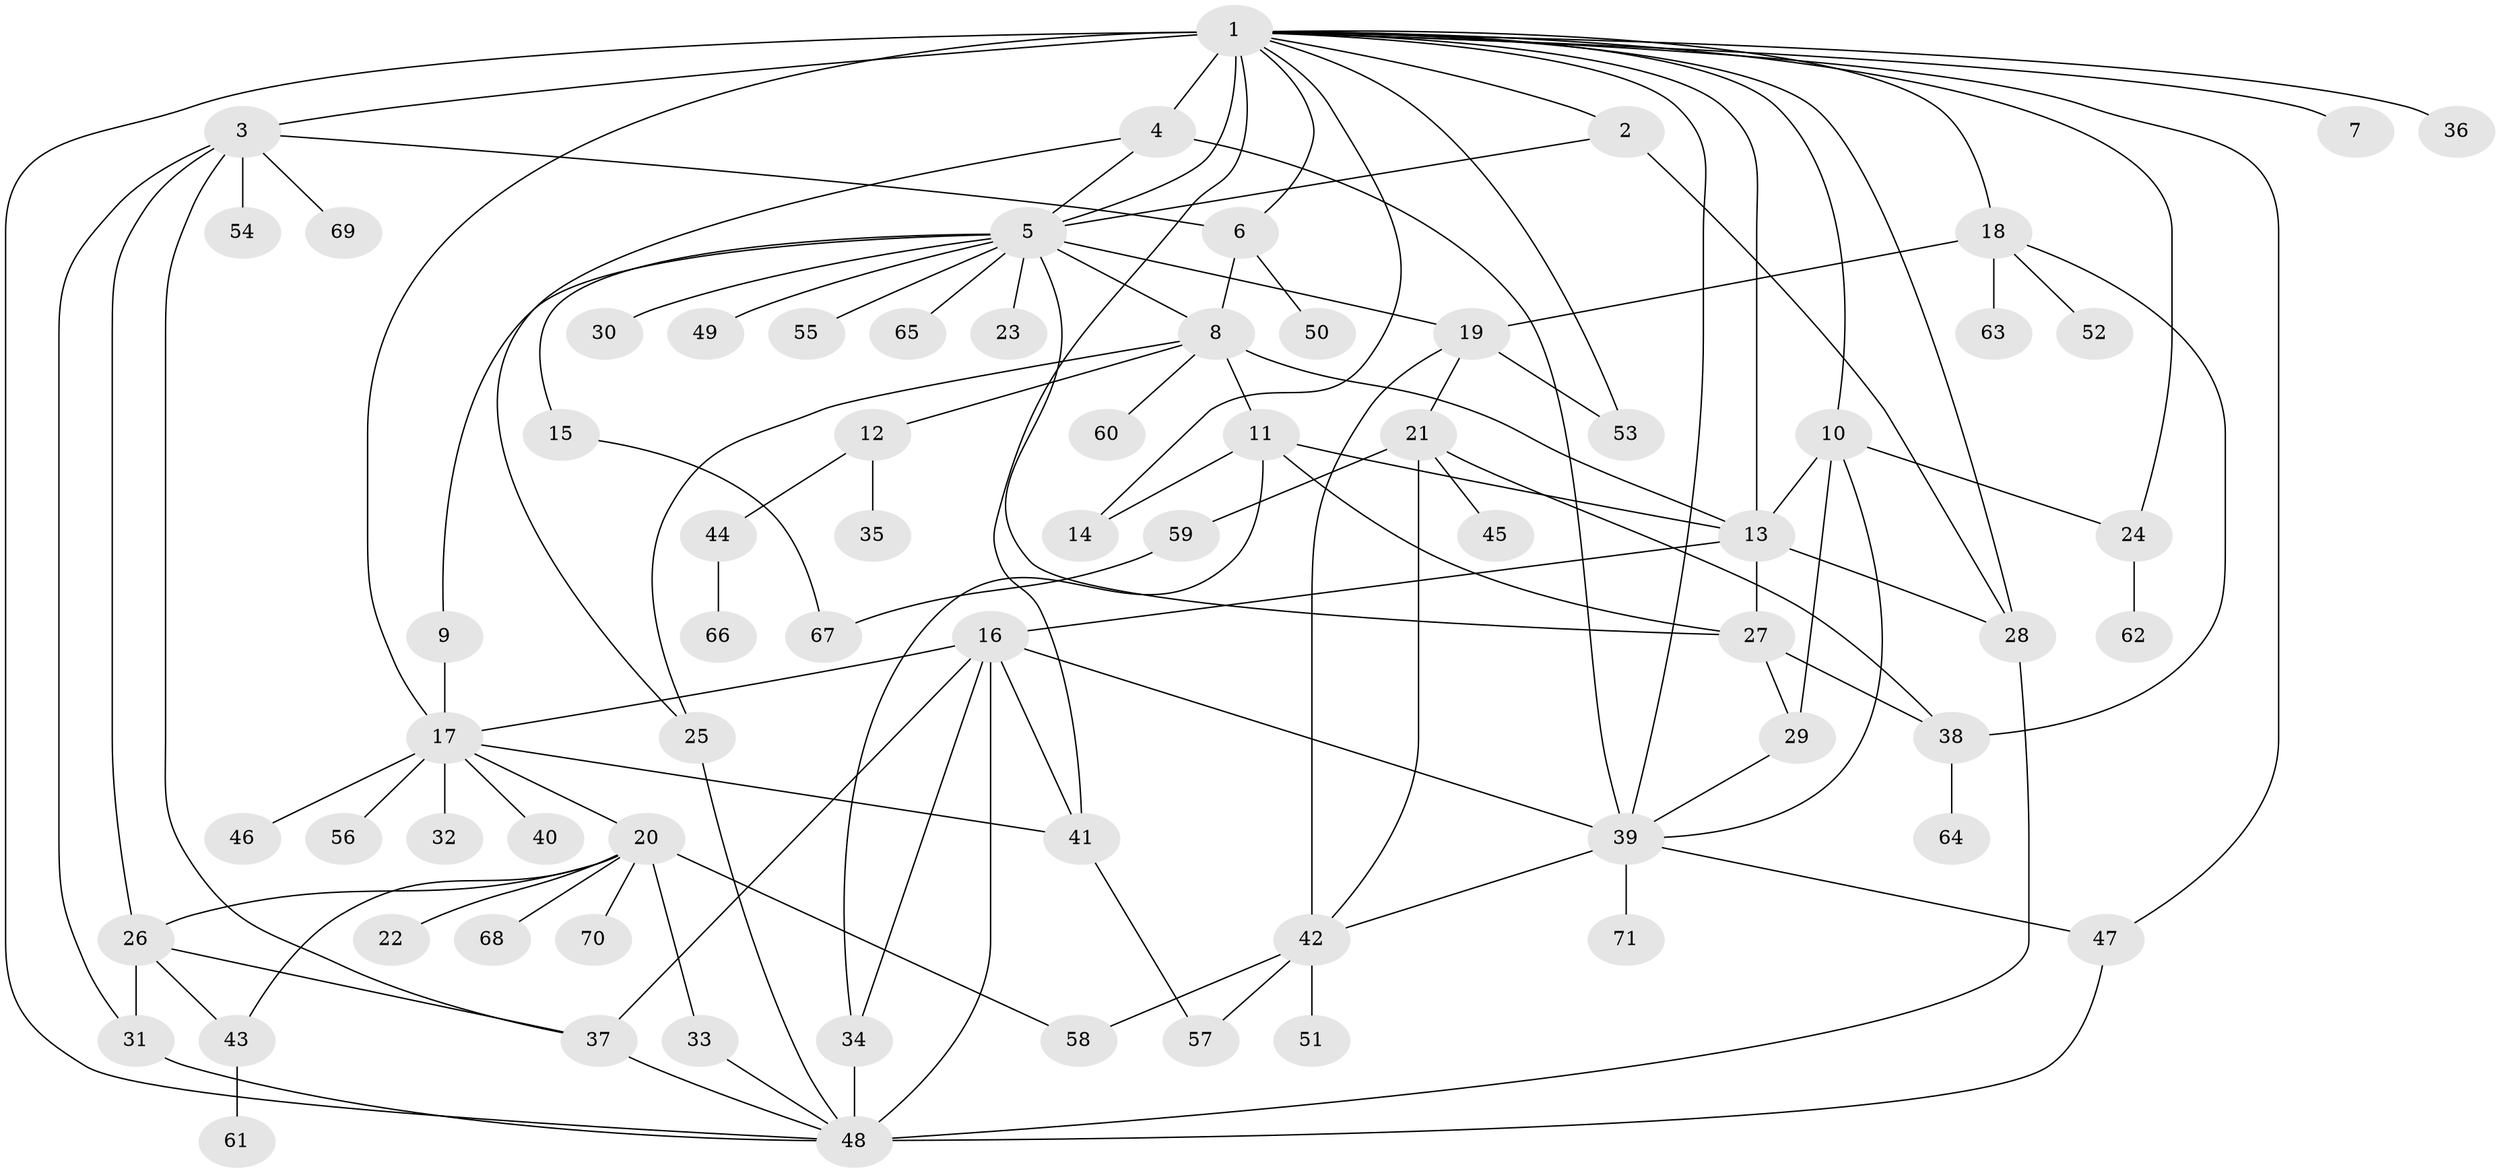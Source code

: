 // original degree distribution, {32: 0.007042253521126761, 4: 0.056338028169014086, 8: 0.014084507042253521, 1: 0.5140845070422535, 15: 0.007042253521126761, 5: 0.014084507042253521, 2: 0.20422535211267606, 10: 0.014084507042253521, 6: 0.028169014084507043, 3: 0.07746478873239436, 9: 0.035211267605633804, 11: 0.007042253521126761, 7: 0.02112676056338028}
// Generated by graph-tools (version 1.1) at 2025/35/03/09/25 02:35:27]
// undirected, 71 vertices, 117 edges
graph export_dot {
graph [start="1"]
  node [color=gray90,style=filled];
  1;
  2;
  3;
  4;
  5;
  6;
  7;
  8;
  9;
  10;
  11;
  12;
  13;
  14;
  15;
  16;
  17;
  18;
  19;
  20;
  21;
  22;
  23;
  24;
  25;
  26;
  27;
  28;
  29;
  30;
  31;
  32;
  33;
  34;
  35;
  36;
  37;
  38;
  39;
  40;
  41;
  42;
  43;
  44;
  45;
  46;
  47;
  48;
  49;
  50;
  51;
  52;
  53;
  54;
  55;
  56;
  57;
  58;
  59;
  60;
  61;
  62;
  63;
  64;
  65;
  66;
  67;
  68;
  69;
  70;
  71;
  1 -- 2 [weight=1.0];
  1 -- 3 [weight=1.0];
  1 -- 4 [weight=11.0];
  1 -- 5 [weight=1.0];
  1 -- 6 [weight=1.0];
  1 -- 7 [weight=1.0];
  1 -- 10 [weight=1.0];
  1 -- 13 [weight=1.0];
  1 -- 14 [weight=1.0];
  1 -- 17 [weight=1.0];
  1 -- 18 [weight=1.0];
  1 -- 24 [weight=1.0];
  1 -- 28 [weight=1.0];
  1 -- 36 [weight=1.0];
  1 -- 39 [weight=1.0];
  1 -- 41 [weight=1.0];
  1 -- 47 [weight=1.0];
  1 -- 48 [weight=1.0];
  1 -- 53 [weight=1.0];
  2 -- 5 [weight=1.0];
  2 -- 28 [weight=1.0];
  3 -- 6 [weight=1.0];
  3 -- 26 [weight=1.0];
  3 -- 31 [weight=1.0];
  3 -- 37 [weight=1.0];
  3 -- 54 [weight=1.0];
  3 -- 69 [weight=1.0];
  4 -- 5 [weight=2.0];
  4 -- 25 [weight=1.0];
  4 -- 39 [weight=1.0];
  5 -- 8 [weight=1.0];
  5 -- 9 [weight=1.0];
  5 -- 15 [weight=1.0];
  5 -- 19 [weight=1.0];
  5 -- 23 [weight=1.0];
  5 -- 27 [weight=1.0];
  5 -- 30 [weight=1.0];
  5 -- 49 [weight=1.0];
  5 -- 55 [weight=1.0];
  5 -- 65 [weight=1.0];
  6 -- 8 [weight=1.0];
  6 -- 50 [weight=1.0];
  8 -- 11 [weight=1.0];
  8 -- 12 [weight=1.0];
  8 -- 13 [weight=1.0];
  8 -- 25 [weight=1.0];
  8 -- 60 [weight=1.0];
  9 -- 17 [weight=1.0];
  10 -- 13 [weight=1.0];
  10 -- 24 [weight=1.0];
  10 -- 29 [weight=4.0];
  10 -- 39 [weight=1.0];
  11 -- 13 [weight=1.0];
  11 -- 14 [weight=1.0];
  11 -- 27 [weight=1.0];
  11 -- 34 [weight=1.0];
  12 -- 35 [weight=1.0];
  12 -- 44 [weight=1.0];
  13 -- 16 [weight=1.0];
  13 -- 27 [weight=1.0];
  13 -- 28 [weight=3.0];
  15 -- 67 [weight=1.0];
  16 -- 17 [weight=1.0];
  16 -- 34 [weight=1.0];
  16 -- 37 [weight=1.0];
  16 -- 39 [weight=1.0];
  16 -- 41 [weight=1.0];
  16 -- 48 [weight=2.0];
  17 -- 20 [weight=1.0];
  17 -- 32 [weight=1.0];
  17 -- 40 [weight=1.0];
  17 -- 41 [weight=1.0];
  17 -- 46 [weight=1.0];
  17 -- 56 [weight=1.0];
  18 -- 19 [weight=1.0];
  18 -- 38 [weight=1.0];
  18 -- 52 [weight=1.0];
  18 -- 63 [weight=1.0];
  19 -- 21 [weight=1.0];
  19 -- 42 [weight=1.0];
  19 -- 53 [weight=1.0];
  20 -- 22 [weight=1.0];
  20 -- 26 [weight=1.0];
  20 -- 33 [weight=1.0];
  20 -- 43 [weight=1.0];
  20 -- 58 [weight=1.0];
  20 -- 68 [weight=1.0];
  20 -- 70 [weight=1.0];
  21 -- 38 [weight=1.0];
  21 -- 42 [weight=1.0];
  21 -- 45 [weight=2.0];
  21 -- 59 [weight=1.0];
  24 -- 62 [weight=1.0];
  25 -- 48 [weight=2.0];
  26 -- 31 [weight=4.0];
  26 -- 37 [weight=1.0];
  26 -- 43 [weight=1.0];
  27 -- 29 [weight=1.0];
  27 -- 38 [weight=2.0];
  28 -- 48 [weight=1.0];
  29 -- 39 [weight=1.0];
  31 -- 48 [weight=1.0];
  33 -- 48 [weight=1.0];
  34 -- 48 [weight=6.0];
  37 -- 48 [weight=2.0];
  38 -- 64 [weight=1.0];
  39 -- 42 [weight=1.0];
  39 -- 47 [weight=1.0];
  39 -- 71 [weight=1.0];
  41 -- 57 [weight=1.0];
  42 -- 51 [weight=1.0];
  42 -- 57 [weight=1.0];
  42 -- 58 [weight=1.0];
  43 -- 61 [weight=1.0];
  44 -- 66 [weight=1.0];
  47 -- 48 [weight=1.0];
  59 -- 67 [weight=1.0];
}
